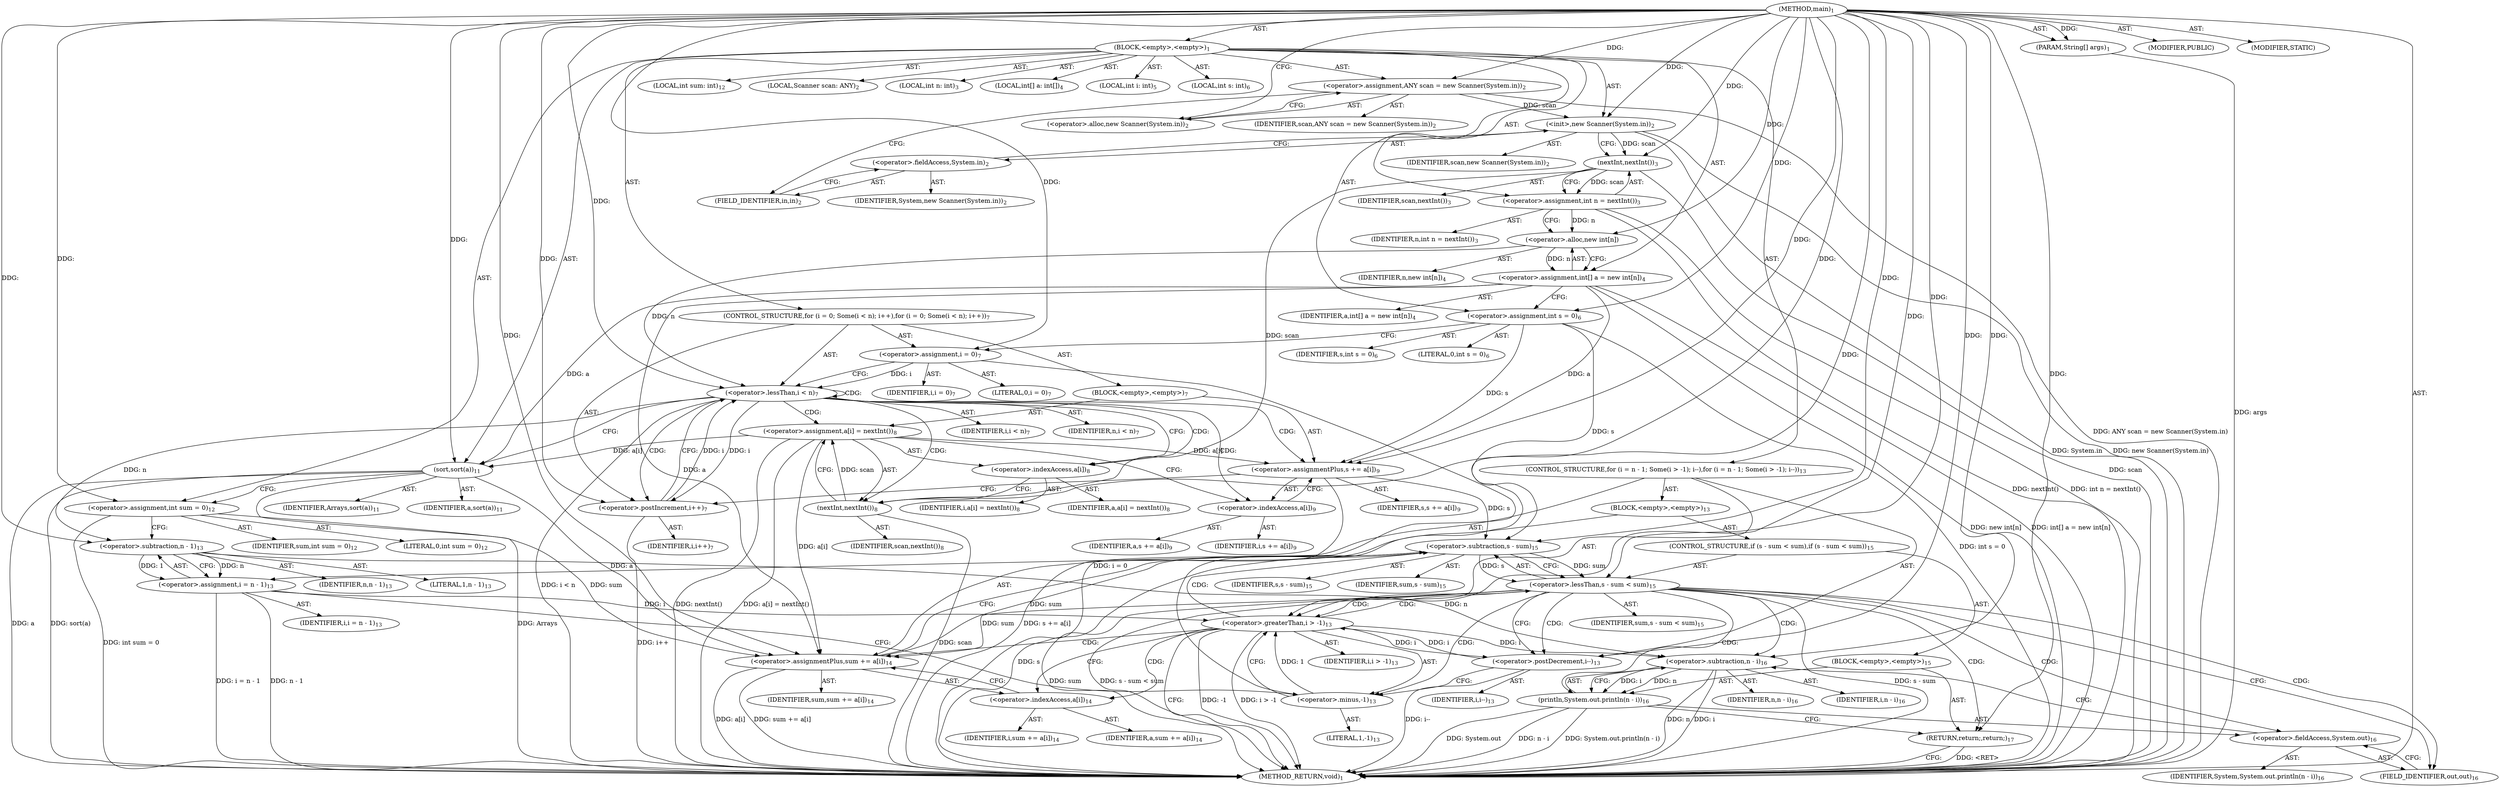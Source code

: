 digraph "main" {  
"19" [label = <(METHOD,main)<SUB>1</SUB>> ]
"20" [label = <(PARAM,String[] args)<SUB>1</SUB>> ]
"21" [label = <(BLOCK,&lt;empty&gt;,&lt;empty&gt;)<SUB>1</SUB>> ]
"4" [label = <(LOCAL,Scanner scan: ANY)<SUB>2</SUB>> ]
"22" [label = <(&lt;operator&gt;.assignment,ANY scan = new Scanner(System.in))<SUB>2</SUB>> ]
"23" [label = <(IDENTIFIER,scan,ANY scan = new Scanner(System.in))<SUB>2</SUB>> ]
"24" [label = <(&lt;operator&gt;.alloc,new Scanner(System.in))<SUB>2</SUB>> ]
"25" [label = <(&lt;init&gt;,new Scanner(System.in))<SUB>2</SUB>> ]
"3" [label = <(IDENTIFIER,scan,new Scanner(System.in))<SUB>2</SUB>> ]
"26" [label = <(&lt;operator&gt;.fieldAccess,System.in)<SUB>2</SUB>> ]
"27" [label = <(IDENTIFIER,System,new Scanner(System.in))<SUB>2</SUB>> ]
"28" [label = <(FIELD_IDENTIFIER,in,in)<SUB>2</SUB>> ]
"29" [label = <(LOCAL,int n: int)<SUB>3</SUB>> ]
"30" [label = <(&lt;operator&gt;.assignment,int n = nextInt())<SUB>3</SUB>> ]
"31" [label = <(IDENTIFIER,n,int n = nextInt())<SUB>3</SUB>> ]
"32" [label = <(nextInt,nextInt())<SUB>3</SUB>> ]
"33" [label = <(IDENTIFIER,scan,nextInt())<SUB>3</SUB>> ]
"34" [label = <(LOCAL,int[] a: int[])<SUB>4</SUB>> ]
"35" [label = <(&lt;operator&gt;.assignment,int[] a = new int[n])<SUB>4</SUB>> ]
"36" [label = <(IDENTIFIER,a,int[] a = new int[n])<SUB>4</SUB>> ]
"37" [label = <(&lt;operator&gt;.alloc,new int[n])> ]
"38" [label = <(IDENTIFIER,n,new int[n])<SUB>4</SUB>> ]
"39" [label = <(LOCAL,int i: int)<SUB>5</SUB>> ]
"40" [label = <(LOCAL,int s: int)<SUB>6</SUB>> ]
"41" [label = <(&lt;operator&gt;.assignment,int s = 0)<SUB>6</SUB>> ]
"42" [label = <(IDENTIFIER,s,int s = 0)<SUB>6</SUB>> ]
"43" [label = <(LITERAL,0,int s = 0)<SUB>6</SUB>> ]
"44" [label = <(CONTROL_STRUCTURE,for (i = 0; Some(i &lt; n); i++),for (i = 0; Some(i &lt; n); i++))<SUB>7</SUB>> ]
"45" [label = <(&lt;operator&gt;.assignment,i = 0)<SUB>7</SUB>> ]
"46" [label = <(IDENTIFIER,i,i = 0)<SUB>7</SUB>> ]
"47" [label = <(LITERAL,0,i = 0)<SUB>7</SUB>> ]
"48" [label = <(&lt;operator&gt;.lessThan,i &lt; n)<SUB>7</SUB>> ]
"49" [label = <(IDENTIFIER,i,i &lt; n)<SUB>7</SUB>> ]
"50" [label = <(IDENTIFIER,n,i &lt; n)<SUB>7</SUB>> ]
"51" [label = <(&lt;operator&gt;.postIncrement,i++)<SUB>7</SUB>> ]
"52" [label = <(IDENTIFIER,i,i++)<SUB>7</SUB>> ]
"53" [label = <(BLOCK,&lt;empty&gt;,&lt;empty&gt;)<SUB>7</SUB>> ]
"54" [label = <(&lt;operator&gt;.assignment,a[i] = nextInt())<SUB>8</SUB>> ]
"55" [label = <(&lt;operator&gt;.indexAccess,a[i])<SUB>8</SUB>> ]
"56" [label = <(IDENTIFIER,a,a[i] = nextInt())<SUB>8</SUB>> ]
"57" [label = <(IDENTIFIER,i,a[i] = nextInt())<SUB>8</SUB>> ]
"58" [label = <(nextInt,nextInt())<SUB>8</SUB>> ]
"59" [label = <(IDENTIFIER,scan,nextInt())<SUB>8</SUB>> ]
"60" [label = <(&lt;operator&gt;.assignmentPlus,s += a[i])<SUB>9</SUB>> ]
"61" [label = <(IDENTIFIER,s,s += a[i])<SUB>9</SUB>> ]
"62" [label = <(&lt;operator&gt;.indexAccess,a[i])<SUB>9</SUB>> ]
"63" [label = <(IDENTIFIER,a,s += a[i])<SUB>9</SUB>> ]
"64" [label = <(IDENTIFIER,i,s += a[i])<SUB>9</SUB>> ]
"65" [label = <(sort,sort(a))<SUB>11</SUB>> ]
"66" [label = <(IDENTIFIER,Arrays,sort(a))<SUB>11</SUB>> ]
"67" [label = <(IDENTIFIER,a,sort(a))<SUB>11</SUB>> ]
"68" [label = <(LOCAL,int sum: int)<SUB>12</SUB>> ]
"69" [label = <(&lt;operator&gt;.assignment,int sum = 0)<SUB>12</SUB>> ]
"70" [label = <(IDENTIFIER,sum,int sum = 0)<SUB>12</SUB>> ]
"71" [label = <(LITERAL,0,int sum = 0)<SUB>12</SUB>> ]
"72" [label = <(CONTROL_STRUCTURE,for (i = n - 1; Some(i &gt; -1); i--),for (i = n - 1; Some(i &gt; -1); i--))<SUB>13</SUB>> ]
"73" [label = <(&lt;operator&gt;.assignment,i = n - 1)<SUB>13</SUB>> ]
"74" [label = <(IDENTIFIER,i,i = n - 1)<SUB>13</SUB>> ]
"75" [label = <(&lt;operator&gt;.subtraction,n - 1)<SUB>13</SUB>> ]
"76" [label = <(IDENTIFIER,n,n - 1)<SUB>13</SUB>> ]
"77" [label = <(LITERAL,1,n - 1)<SUB>13</SUB>> ]
"78" [label = <(&lt;operator&gt;.greaterThan,i &gt; -1)<SUB>13</SUB>> ]
"79" [label = <(IDENTIFIER,i,i &gt; -1)<SUB>13</SUB>> ]
"80" [label = <(&lt;operator&gt;.minus,-1)<SUB>13</SUB>> ]
"81" [label = <(LITERAL,1,-1)<SUB>13</SUB>> ]
"82" [label = <(&lt;operator&gt;.postDecrement,i--)<SUB>13</SUB>> ]
"83" [label = <(IDENTIFIER,i,i--)<SUB>13</SUB>> ]
"84" [label = <(BLOCK,&lt;empty&gt;,&lt;empty&gt;)<SUB>13</SUB>> ]
"85" [label = <(&lt;operator&gt;.assignmentPlus,sum += a[i])<SUB>14</SUB>> ]
"86" [label = <(IDENTIFIER,sum,sum += a[i])<SUB>14</SUB>> ]
"87" [label = <(&lt;operator&gt;.indexAccess,a[i])<SUB>14</SUB>> ]
"88" [label = <(IDENTIFIER,a,sum += a[i])<SUB>14</SUB>> ]
"89" [label = <(IDENTIFIER,i,sum += a[i])<SUB>14</SUB>> ]
"90" [label = <(CONTROL_STRUCTURE,if (s - sum &lt; sum),if (s - sum &lt; sum))<SUB>15</SUB>> ]
"91" [label = <(&lt;operator&gt;.lessThan,s - sum &lt; sum)<SUB>15</SUB>> ]
"92" [label = <(&lt;operator&gt;.subtraction,s - sum)<SUB>15</SUB>> ]
"93" [label = <(IDENTIFIER,s,s - sum)<SUB>15</SUB>> ]
"94" [label = <(IDENTIFIER,sum,s - sum)<SUB>15</SUB>> ]
"95" [label = <(IDENTIFIER,sum,s - sum &lt; sum)<SUB>15</SUB>> ]
"96" [label = <(BLOCK,&lt;empty&gt;,&lt;empty&gt;)<SUB>15</SUB>> ]
"97" [label = <(println,System.out.println(n - i))<SUB>16</SUB>> ]
"98" [label = <(&lt;operator&gt;.fieldAccess,System.out)<SUB>16</SUB>> ]
"99" [label = <(IDENTIFIER,System,System.out.println(n - i))<SUB>16</SUB>> ]
"100" [label = <(FIELD_IDENTIFIER,out,out)<SUB>16</SUB>> ]
"101" [label = <(&lt;operator&gt;.subtraction,n - i)<SUB>16</SUB>> ]
"102" [label = <(IDENTIFIER,n,n - i)<SUB>16</SUB>> ]
"103" [label = <(IDENTIFIER,i,n - i)<SUB>16</SUB>> ]
"104" [label = <(RETURN,return;,return;)<SUB>17</SUB>> ]
"105" [label = <(MODIFIER,PUBLIC)> ]
"106" [label = <(MODIFIER,STATIC)> ]
"107" [label = <(METHOD_RETURN,void)<SUB>1</SUB>> ]
  "19" -> "20"  [ label = "AST: "] 
  "19" -> "21"  [ label = "AST: "] 
  "19" -> "105"  [ label = "AST: "] 
  "19" -> "106"  [ label = "AST: "] 
  "19" -> "107"  [ label = "AST: "] 
  "21" -> "4"  [ label = "AST: "] 
  "21" -> "22"  [ label = "AST: "] 
  "21" -> "25"  [ label = "AST: "] 
  "21" -> "29"  [ label = "AST: "] 
  "21" -> "30"  [ label = "AST: "] 
  "21" -> "34"  [ label = "AST: "] 
  "21" -> "35"  [ label = "AST: "] 
  "21" -> "39"  [ label = "AST: "] 
  "21" -> "40"  [ label = "AST: "] 
  "21" -> "41"  [ label = "AST: "] 
  "21" -> "44"  [ label = "AST: "] 
  "21" -> "65"  [ label = "AST: "] 
  "21" -> "68"  [ label = "AST: "] 
  "21" -> "69"  [ label = "AST: "] 
  "21" -> "72"  [ label = "AST: "] 
  "22" -> "23"  [ label = "AST: "] 
  "22" -> "24"  [ label = "AST: "] 
  "25" -> "3"  [ label = "AST: "] 
  "25" -> "26"  [ label = "AST: "] 
  "26" -> "27"  [ label = "AST: "] 
  "26" -> "28"  [ label = "AST: "] 
  "30" -> "31"  [ label = "AST: "] 
  "30" -> "32"  [ label = "AST: "] 
  "32" -> "33"  [ label = "AST: "] 
  "35" -> "36"  [ label = "AST: "] 
  "35" -> "37"  [ label = "AST: "] 
  "37" -> "38"  [ label = "AST: "] 
  "41" -> "42"  [ label = "AST: "] 
  "41" -> "43"  [ label = "AST: "] 
  "44" -> "45"  [ label = "AST: "] 
  "44" -> "48"  [ label = "AST: "] 
  "44" -> "51"  [ label = "AST: "] 
  "44" -> "53"  [ label = "AST: "] 
  "45" -> "46"  [ label = "AST: "] 
  "45" -> "47"  [ label = "AST: "] 
  "48" -> "49"  [ label = "AST: "] 
  "48" -> "50"  [ label = "AST: "] 
  "51" -> "52"  [ label = "AST: "] 
  "53" -> "54"  [ label = "AST: "] 
  "53" -> "60"  [ label = "AST: "] 
  "54" -> "55"  [ label = "AST: "] 
  "54" -> "58"  [ label = "AST: "] 
  "55" -> "56"  [ label = "AST: "] 
  "55" -> "57"  [ label = "AST: "] 
  "58" -> "59"  [ label = "AST: "] 
  "60" -> "61"  [ label = "AST: "] 
  "60" -> "62"  [ label = "AST: "] 
  "62" -> "63"  [ label = "AST: "] 
  "62" -> "64"  [ label = "AST: "] 
  "65" -> "66"  [ label = "AST: "] 
  "65" -> "67"  [ label = "AST: "] 
  "69" -> "70"  [ label = "AST: "] 
  "69" -> "71"  [ label = "AST: "] 
  "72" -> "73"  [ label = "AST: "] 
  "72" -> "78"  [ label = "AST: "] 
  "72" -> "82"  [ label = "AST: "] 
  "72" -> "84"  [ label = "AST: "] 
  "73" -> "74"  [ label = "AST: "] 
  "73" -> "75"  [ label = "AST: "] 
  "75" -> "76"  [ label = "AST: "] 
  "75" -> "77"  [ label = "AST: "] 
  "78" -> "79"  [ label = "AST: "] 
  "78" -> "80"  [ label = "AST: "] 
  "80" -> "81"  [ label = "AST: "] 
  "82" -> "83"  [ label = "AST: "] 
  "84" -> "85"  [ label = "AST: "] 
  "84" -> "90"  [ label = "AST: "] 
  "85" -> "86"  [ label = "AST: "] 
  "85" -> "87"  [ label = "AST: "] 
  "87" -> "88"  [ label = "AST: "] 
  "87" -> "89"  [ label = "AST: "] 
  "90" -> "91"  [ label = "AST: "] 
  "90" -> "96"  [ label = "AST: "] 
  "91" -> "92"  [ label = "AST: "] 
  "91" -> "95"  [ label = "AST: "] 
  "92" -> "93"  [ label = "AST: "] 
  "92" -> "94"  [ label = "AST: "] 
  "96" -> "97"  [ label = "AST: "] 
  "96" -> "104"  [ label = "AST: "] 
  "97" -> "98"  [ label = "AST: "] 
  "97" -> "101"  [ label = "AST: "] 
  "98" -> "99"  [ label = "AST: "] 
  "98" -> "100"  [ label = "AST: "] 
  "101" -> "102"  [ label = "AST: "] 
  "101" -> "103"  [ label = "AST: "] 
  "22" -> "28"  [ label = "CFG: "] 
  "25" -> "32"  [ label = "CFG: "] 
  "30" -> "37"  [ label = "CFG: "] 
  "35" -> "41"  [ label = "CFG: "] 
  "41" -> "45"  [ label = "CFG: "] 
  "65" -> "69"  [ label = "CFG: "] 
  "69" -> "75"  [ label = "CFG: "] 
  "24" -> "22"  [ label = "CFG: "] 
  "26" -> "25"  [ label = "CFG: "] 
  "32" -> "30"  [ label = "CFG: "] 
  "37" -> "35"  [ label = "CFG: "] 
  "45" -> "48"  [ label = "CFG: "] 
  "48" -> "55"  [ label = "CFG: "] 
  "48" -> "65"  [ label = "CFG: "] 
  "51" -> "48"  [ label = "CFG: "] 
  "73" -> "80"  [ label = "CFG: "] 
  "78" -> "107"  [ label = "CFG: "] 
  "78" -> "87"  [ label = "CFG: "] 
  "82" -> "80"  [ label = "CFG: "] 
  "28" -> "26"  [ label = "CFG: "] 
  "54" -> "62"  [ label = "CFG: "] 
  "60" -> "51"  [ label = "CFG: "] 
  "75" -> "73"  [ label = "CFG: "] 
  "80" -> "78"  [ label = "CFG: "] 
  "85" -> "92"  [ label = "CFG: "] 
  "55" -> "58"  [ label = "CFG: "] 
  "58" -> "54"  [ label = "CFG: "] 
  "62" -> "60"  [ label = "CFG: "] 
  "87" -> "85"  [ label = "CFG: "] 
  "91" -> "100"  [ label = "CFG: "] 
  "91" -> "82"  [ label = "CFG: "] 
  "92" -> "91"  [ label = "CFG: "] 
  "97" -> "104"  [ label = "CFG: "] 
  "104" -> "107"  [ label = "CFG: "] 
  "98" -> "101"  [ label = "CFG: "] 
  "101" -> "97"  [ label = "CFG: "] 
  "100" -> "98"  [ label = "CFG: "] 
  "19" -> "24"  [ label = "CFG: "] 
  "104" -> "107"  [ label = "DDG: &lt;RET&gt;"] 
  "20" -> "107"  [ label = "DDG: args"] 
  "22" -> "107"  [ label = "DDG: ANY scan = new Scanner(System.in)"] 
  "25" -> "107"  [ label = "DDG: System.in"] 
  "25" -> "107"  [ label = "DDG: new Scanner(System.in)"] 
  "32" -> "107"  [ label = "DDG: scan"] 
  "30" -> "107"  [ label = "DDG: nextInt()"] 
  "30" -> "107"  [ label = "DDG: int n = nextInt()"] 
  "35" -> "107"  [ label = "DDG: new int[n]"] 
  "35" -> "107"  [ label = "DDG: int[] a = new int[n]"] 
  "41" -> "107"  [ label = "DDG: int s = 0"] 
  "45" -> "107"  [ label = "DDG: i = 0"] 
  "48" -> "107"  [ label = "DDG: i &lt; n"] 
  "65" -> "107"  [ label = "DDG: a"] 
  "65" -> "107"  [ label = "DDG: sort(a)"] 
  "69" -> "107"  [ label = "DDG: int sum = 0"] 
  "73" -> "107"  [ label = "DDG: n - 1"] 
  "73" -> "107"  [ label = "DDG: i = n - 1"] 
  "78" -> "107"  [ label = "DDG: -1"] 
  "78" -> "107"  [ label = "DDG: i &gt; -1"] 
  "85" -> "107"  [ label = "DDG: a[i]"] 
  "85" -> "107"  [ label = "DDG: sum += a[i]"] 
  "92" -> "107"  [ label = "DDG: s"] 
  "91" -> "107"  [ label = "DDG: s - sum"] 
  "91" -> "107"  [ label = "DDG: sum"] 
  "91" -> "107"  [ label = "DDG: s - sum &lt; sum"] 
  "82" -> "107"  [ label = "DDG: i--"] 
  "97" -> "107"  [ label = "DDG: System.out"] 
  "101" -> "107"  [ label = "DDG: n"] 
  "101" -> "107"  [ label = "DDG: i"] 
  "97" -> "107"  [ label = "DDG: n - i"] 
  "97" -> "107"  [ label = "DDG: System.out.println(n - i)"] 
  "58" -> "107"  [ label = "DDG: scan"] 
  "54" -> "107"  [ label = "DDG: nextInt()"] 
  "54" -> "107"  [ label = "DDG: a[i] = nextInt()"] 
  "60" -> "107"  [ label = "DDG: s += a[i]"] 
  "51" -> "107"  [ label = "DDG: i++"] 
  "65" -> "107"  [ label = "DDG: Arrays"] 
  "19" -> "20"  [ label = "DDG: "] 
  "19" -> "22"  [ label = "DDG: "] 
  "32" -> "30"  [ label = "DDG: scan"] 
  "37" -> "35"  [ label = "DDG: n"] 
  "19" -> "41"  [ label = "DDG: "] 
  "19" -> "69"  [ label = "DDG: "] 
  "22" -> "25"  [ label = "DDG: scan"] 
  "19" -> "25"  [ label = "DDG: "] 
  "19" -> "45"  [ label = "DDG: "] 
  "19" -> "65"  [ label = "DDG: "] 
  "35" -> "65"  [ label = "DDG: a"] 
  "54" -> "65"  [ label = "DDG: a[i]"] 
  "75" -> "73"  [ label = "DDG: n"] 
  "75" -> "73"  [ label = "DDG: 1"] 
  "25" -> "32"  [ label = "DDG: scan"] 
  "19" -> "32"  [ label = "DDG: "] 
  "30" -> "37"  [ label = "DDG: n"] 
  "19" -> "37"  [ label = "DDG: "] 
  "45" -> "48"  [ label = "DDG: i"] 
  "51" -> "48"  [ label = "DDG: i"] 
  "19" -> "48"  [ label = "DDG: "] 
  "37" -> "48"  [ label = "DDG: n"] 
  "48" -> "51"  [ label = "DDG: i"] 
  "19" -> "51"  [ label = "DDG: "] 
  "58" -> "54"  [ label = "DDG: scan"] 
  "35" -> "60"  [ label = "DDG: a"] 
  "54" -> "60"  [ label = "DDG: a[i]"] 
  "73" -> "78"  [ label = "DDG: i"] 
  "82" -> "78"  [ label = "DDG: i"] 
  "19" -> "78"  [ label = "DDG: "] 
  "80" -> "78"  [ label = "DDG: 1"] 
  "78" -> "82"  [ label = "DDG: i"] 
  "19" -> "82"  [ label = "DDG: "] 
  "65" -> "85"  [ label = "DDG: a"] 
  "35" -> "85"  [ label = "DDG: a"] 
  "54" -> "85"  [ label = "DDG: a[i]"] 
  "41" -> "60"  [ label = "DDG: s"] 
  "19" -> "60"  [ label = "DDG: "] 
  "48" -> "75"  [ label = "DDG: n"] 
  "19" -> "75"  [ label = "DDG: "] 
  "19" -> "80"  [ label = "DDG: "] 
  "69" -> "85"  [ label = "DDG: sum"] 
  "91" -> "85"  [ label = "DDG: sum"] 
  "19" -> "85"  [ label = "DDG: "] 
  "32" -> "58"  [ label = "DDG: scan"] 
  "19" -> "58"  [ label = "DDG: "] 
  "92" -> "91"  [ label = "DDG: s"] 
  "92" -> "91"  [ label = "DDG: sum"] 
  "19" -> "91"  [ label = "DDG: "] 
  "19" -> "104"  [ label = "DDG: "] 
  "41" -> "92"  [ label = "DDG: s"] 
  "60" -> "92"  [ label = "DDG: s"] 
  "19" -> "92"  [ label = "DDG: "] 
  "85" -> "92"  [ label = "DDG: sum"] 
  "101" -> "97"  [ label = "DDG: n"] 
  "101" -> "97"  [ label = "DDG: i"] 
  "75" -> "101"  [ label = "DDG: n"] 
  "19" -> "101"  [ label = "DDG: "] 
  "78" -> "101"  [ label = "DDG: i"] 
  "48" -> "48"  [ label = "CDG: "] 
  "48" -> "58"  [ label = "CDG: "] 
  "48" -> "60"  [ label = "CDG: "] 
  "48" -> "51"  [ label = "CDG: "] 
  "48" -> "55"  [ label = "CDG: "] 
  "48" -> "54"  [ label = "CDG: "] 
  "48" -> "62"  [ label = "CDG: "] 
  "78" -> "85"  [ label = "CDG: "] 
  "78" -> "92"  [ label = "CDG: "] 
  "78" -> "87"  [ label = "CDG: "] 
  "78" -> "91"  [ label = "CDG: "] 
  "91" -> "80"  [ label = "CDG: "] 
  "91" -> "98"  [ label = "CDG: "] 
  "91" -> "100"  [ label = "CDG: "] 
  "91" -> "104"  [ label = "CDG: "] 
  "91" -> "97"  [ label = "CDG: "] 
  "91" -> "82"  [ label = "CDG: "] 
  "91" -> "101"  [ label = "CDG: "] 
  "91" -> "78"  [ label = "CDG: "] 
}
